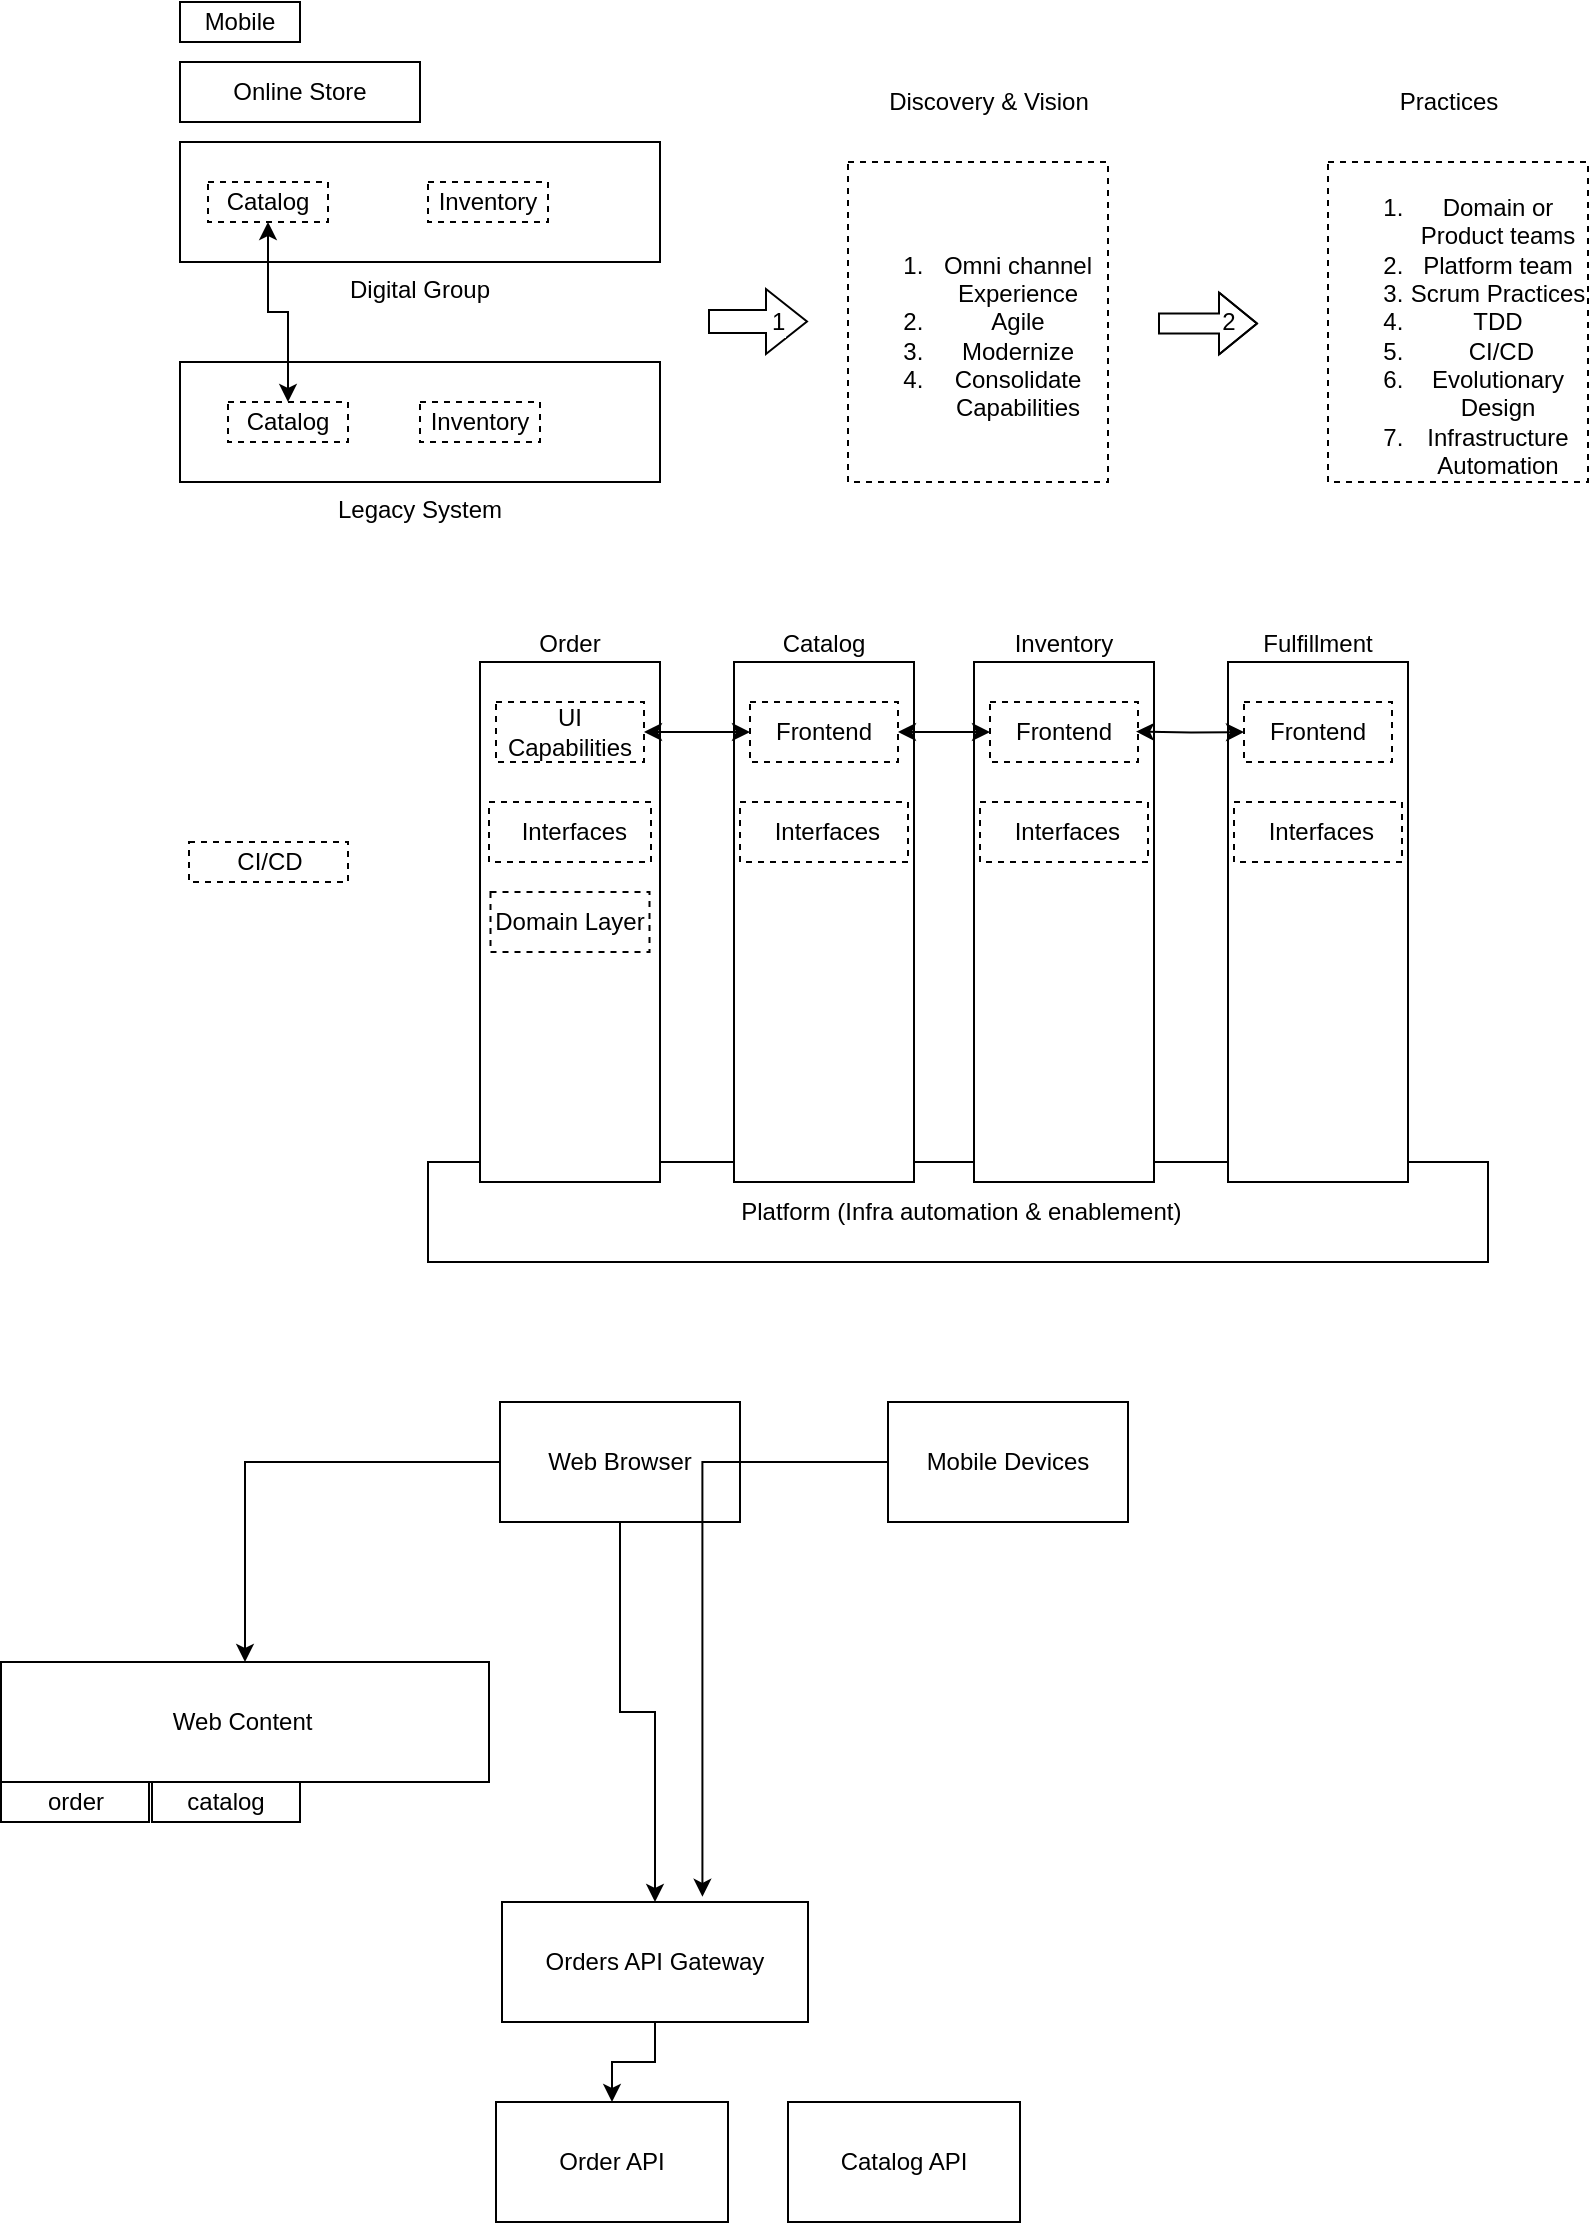 <mxfile version="17.2.4" type="github">
  <diagram id="FR1uCYQZczAYhg5O9wN_" name="Page-1">
    <mxGraphModel dx="2090" dy="643" grid="1" gridSize="10" guides="1" tooltips="1" connect="1" arrows="1" fold="1" page="1" pageScale="1" pageWidth="850" pageHeight="1100" math="0" shadow="0">
      <root>
        <mxCell id="0" />
        <mxCell id="1" parent="0" />
        <mxCell id="0t1lgcjL23reqzB8x4_P-1" value="Digital Group" style="rounded=0;whiteSpace=wrap;html=1;labelPosition=center;verticalLabelPosition=bottom;align=center;verticalAlign=top;" parent="1" vertex="1">
          <mxGeometry x="26" y="150" width="240" height="60" as="geometry" />
        </mxCell>
        <mxCell id="0t1lgcjL23reqzB8x4_P-2" value="Legacy System" style="rounded=0;whiteSpace=wrap;html=1;labelPosition=center;verticalLabelPosition=bottom;align=center;verticalAlign=top;" parent="1" vertex="1">
          <mxGeometry x="26" y="260" width="240" height="60" as="geometry" />
        </mxCell>
        <mxCell id="0t1lgcjL23reqzB8x4_P-4" style="edgeStyle=orthogonalEdgeStyle;rounded=0;orthogonalLoop=1;jettySize=auto;html=1;entryX=0.5;entryY=0;entryDx=0;entryDy=0;startArrow=classic;startFill=1;exitX=0.5;exitY=1;exitDx=0;exitDy=0;" parent="1" source="0t1lgcjL23reqzB8x4_P-12" target="0t1lgcjL23reqzB8x4_P-11" edge="1">
          <mxGeometry relative="1" as="geometry" />
        </mxCell>
        <mxCell id="0t1lgcjL23reqzB8x4_P-3" value="Online Store" style="rounded=0;whiteSpace=wrap;html=1;" parent="1" vertex="1">
          <mxGeometry x="26" y="110" width="120" height="30" as="geometry" />
        </mxCell>
        <mxCell id="0t1lgcjL23reqzB8x4_P-5" value="Mobile" style="rounded=0;whiteSpace=wrap;html=1;" parent="1" vertex="1">
          <mxGeometry x="26" y="80" width="60" height="20" as="geometry" />
        </mxCell>
        <mxCell id="0t1lgcjL23reqzB8x4_P-7" value="&lt;br&gt;&lt;ol&gt;&lt;li&gt;Omni channel Experience&lt;/li&gt;&lt;li&gt;Agile&lt;/li&gt;&lt;li&gt;Modernize &lt;br&gt;&lt;/li&gt;&lt;li&gt;Consolidate Capabilities&lt;br&gt;&lt;/li&gt;&lt;/ol&gt;" style="text;html=1;strokeColor=default;fillColor=none;align=center;verticalAlign=middle;whiteSpace=wrap;rounded=0;labelPosition=center;verticalLabelPosition=middle;dashed=1;" parent="1" vertex="1">
          <mxGeometry x="360" y="160" width="130" height="160" as="geometry" />
        </mxCell>
        <mxCell id="0t1lgcjL23reqzB8x4_P-10" value="&lt;br&gt;&lt;ol&gt;&lt;li&gt;Domain or Product teams&lt;/li&gt;&lt;li&gt;Platform team&lt;/li&gt;&lt;li&gt;Scrum Practices&lt;br&gt;&lt;/li&gt;&lt;li&gt;TDD&lt;br&gt;&lt;/li&gt;&lt;li&gt;&amp;nbsp;CI/CD&lt;/li&gt;&lt;li&gt;Evolutionary Design&lt;br&gt;&lt;/li&gt;&lt;li&gt;Infrastructure Automation &lt;br&gt;&lt;/li&gt;&lt;/ol&gt;" style="text;html=1;strokeColor=default;fillColor=none;align=center;verticalAlign=middle;whiteSpace=wrap;rounded=0;labelPosition=center;verticalLabelPosition=middle;dashed=1;" parent="1" vertex="1">
          <mxGeometry x="600" y="160" width="130" height="160" as="geometry" />
        </mxCell>
        <mxCell id="0t1lgcjL23reqzB8x4_P-11" value="Catalog" style="rounded=0;whiteSpace=wrap;html=1;dashed=1;fontSize=12;strokeColor=default;" parent="1" vertex="1">
          <mxGeometry x="50" y="280" width="60" height="20" as="geometry" />
        </mxCell>
        <mxCell id="0t1lgcjL23reqzB8x4_P-12" value="Catalog" style="rounded=0;whiteSpace=wrap;html=1;dashed=1;fontSize=12;strokeColor=default;" parent="1" vertex="1">
          <mxGeometry x="40" y="170" width="60" height="20" as="geometry" />
        </mxCell>
        <mxCell id="0t1lgcjL23reqzB8x4_P-13" value="Inventory" style="rounded=0;whiteSpace=wrap;html=1;dashed=1;fontSize=12;strokeColor=default;" parent="1" vertex="1">
          <mxGeometry x="150" y="170" width="60" height="20" as="geometry" />
        </mxCell>
        <mxCell id="0t1lgcjL23reqzB8x4_P-14" value="Inventory" style="rounded=0;whiteSpace=wrap;html=1;dashed=1;fontSize=12;strokeColor=default;" parent="1" vertex="1">
          <mxGeometry x="146" y="280" width="60" height="20" as="geometry" />
        </mxCell>
        <mxCell id="0t1lgcjL23reqzB8x4_P-16" value="1" style="shape=flexArrow;endArrow=classic;html=1;rounded=0;fontSize=12;width=11.5;endSize=6.5;labelPosition=right;verticalLabelPosition=middle;align=left;verticalAlign=middle;" parent="1" edge="1">
          <mxGeometry x="0.2" width="50" height="50" relative="1" as="geometry">
            <mxPoint x="290" y="239.75" as="sourcePoint" />
            <mxPoint x="340" y="239.75" as="targetPoint" />
            <Array as="points" />
            <mxPoint as="offset" />
          </mxGeometry>
        </mxCell>
        <mxCell id="0t1lgcjL23reqzB8x4_P-17" value="" style="shape=flexArrow;endArrow=classic;html=1;rounded=0;fontSize=12;" parent="1" edge="1">
          <mxGeometry width="50" height="50" relative="1" as="geometry">
            <mxPoint x="515" y="240.75" as="sourcePoint" />
            <mxPoint x="565" y="240.75" as="targetPoint" />
            <Array as="points">
              <mxPoint x="545" y="240.75" />
            </Array>
          </mxGeometry>
        </mxCell>
        <mxCell id="0t1lgcjL23reqzB8x4_P-18" value="2" style="edgeLabel;html=1;align=center;verticalAlign=middle;resizable=0;points=[];fontSize=12;labelPosition=center;verticalLabelPosition=middle;" parent="0t1lgcjL23reqzB8x4_P-17" vertex="1" connectable="0">
          <mxGeometry x="-0.04" y="3" relative="1" as="geometry">
            <mxPoint x="11" y="2" as="offset" />
          </mxGeometry>
        </mxCell>
        <mxCell id="0t1lgcjL23reqzB8x4_P-19" value="Discovery &amp;amp; Vision" style="text;html=1;align=center;verticalAlign=middle;resizable=0;points=[];autosize=1;strokeColor=none;fillColor=none;fontSize=12;" parent="1" vertex="1">
          <mxGeometry x="370" y="120" width="120" height="20" as="geometry" />
        </mxCell>
        <mxCell id="0t1lgcjL23reqzB8x4_P-20" value="Practices" style="text;html=1;align=center;verticalAlign=middle;resizable=0;points=[];autosize=1;strokeColor=none;fillColor=none;fontSize=12;" parent="1" vertex="1">
          <mxGeometry x="630" y="120" width="60" height="20" as="geometry" />
        </mxCell>
        <mxCell id="0t1lgcjL23reqzB8x4_P-25" value="&amp;nbsp;Platform (Infra automation &amp;amp; enablement)" style="rounded=0;whiteSpace=wrap;html=1;fontSize=12;strokeColor=default;labelPosition=center;verticalLabelPosition=middle;align=center;verticalAlign=middle;" parent="1" vertex="1">
          <mxGeometry x="150" y="660" width="530" height="50" as="geometry" />
        </mxCell>
        <mxCell id="0t1lgcjL23reqzB8x4_P-27" value="Fulfillment" style="rounded=0;whiteSpace=wrap;html=1;fontSize=12;strokeColor=default;labelPosition=center;verticalLabelPosition=top;align=center;verticalAlign=bottom;" parent="1" vertex="1">
          <mxGeometry x="550" y="410" width="90" height="260" as="geometry" />
        </mxCell>
        <mxCell id="0t1lgcjL23reqzB8x4_P-23" value="Inventory" style="rounded=0;whiteSpace=wrap;html=1;fontSize=12;strokeColor=default;labelPosition=center;verticalLabelPosition=top;align=center;verticalAlign=bottom;" parent="1" vertex="1">
          <mxGeometry x="423" y="410" width="90" height="260" as="geometry" />
        </mxCell>
        <mxCell id="0t1lgcjL23reqzB8x4_P-22" value="Catalog" style="rounded=0;whiteSpace=wrap;html=1;fontSize=12;strokeColor=default;labelPosition=center;verticalLabelPosition=top;align=center;verticalAlign=bottom;" parent="1" vertex="1">
          <mxGeometry x="303" y="410" width="90" height="260" as="geometry" />
        </mxCell>
        <mxCell id="0t1lgcjL23reqzB8x4_P-21" value="Order" style="rounded=0;whiteSpace=wrap;html=1;fontSize=12;strokeColor=default;labelPosition=center;verticalLabelPosition=top;align=center;verticalAlign=bottom;" parent="1" vertex="1">
          <mxGeometry x="176" y="410" width="90" height="260" as="geometry" />
        </mxCell>
        <mxCell id="0t1lgcjL23reqzB8x4_P-38" style="edgeStyle=orthogonalEdgeStyle;rounded=0;orthogonalLoop=1;jettySize=auto;html=1;entryX=0;entryY=0.5;entryDx=0;entryDy=0;fontSize=12;startArrow=classic;startFill=1;" parent="1" source="0t1lgcjL23reqzB8x4_P-28" target="0t1lgcjL23reqzB8x4_P-35" edge="1">
          <mxGeometry relative="1" as="geometry" />
        </mxCell>
        <mxCell id="0t1lgcjL23reqzB8x4_P-28" value="UI Capabilities" style="rounded=0;whiteSpace=wrap;html=1;fontSize=12;strokeColor=default;dashed=1;" parent="1" vertex="1">
          <mxGeometry x="184" y="430" width="74" height="30" as="geometry" />
        </mxCell>
        <mxCell id="0t1lgcjL23reqzB8x4_P-24" value="&amp;nbsp;Interfaces " style="rounded=0;whiteSpace=wrap;html=1;fontSize=12;strokeColor=default;dashed=1;" parent="1" vertex="1">
          <mxGeometry x="180.5" y="480" width="81" height="30" as="geometry" />
        </mxCell>
        <mxCell id="0t1lgcjL23reqzB8x4_P-30" value="Domain Layer" style="rounded=0;whiteSpace=wrap;html=1;fontSize=12;strokeColor=default;dashed=1;" parent="1" vertex="1">
          <mxGeometry x="181.25" y="525" width="79.5" height="30" as="geometry" />
        </mxCell>
        <mxCell id="0t1lgcjL23reqzB8x4_P-31" value="&amp;nbsp;Interfaces " style="rounded=0;whiteSpace=wrap;html=1;fontSize=12;strokeColor=default;dashed=1;" parent="1" vertex="1">
          <mxGeometry x="306" y="480" width="84" height="30" as="geometry" />
        </mxCell>
        <mxCell id="0t1lgcjL23reqzB8x4_P-32" value="&amp;nbsp;Interfaces " style="rounded=0;whiteSpace=wrap;html=1;fontSize=12;strokeColor=default;dashed=1;" parent="1" vertex="1">
          <mxGeometry x="426" y="480" width="84" height="30" as="geometry" />
        </mxCell>
        <mxCell id="0t1lgcjL23reqzB8x4_P-33" value="&amp;nbsp;Interfaces " style="rounded=0;whiteSpace=wrap;html=1;fontSize=12;strokeColor=default;dashed=1;" parent="1" vertex="1">
          <mxGeometry x="553" y="480" width="84" height="30" as="geometry" />
        </mxCell>
        <mxCell id="0t1lgcjL23reqzB8x4_P-35" value="Frontend " style="rounded=0;whiteSpace=wrap;html=1;fontSize=12;strokeColor=default;dashed=1;" parent="1" vertex="1">
          <mxGeometry x="311" y="430" width="74" height="30" as="geometry" />
        </mxCell>
        <mxCell id="0t1lgcjL23reqzB8x4_P-36" value="Frontend " style="rounded=0;whiteSpace=wrap;html=1;fontSize=12;strokeColor=default;dashed=1;" parent="1" vertex="1">
          <mxGeometry x="431" y="430" width="74" height="30" as="geometry" />
        </mxCell>
        <mxCell id="0t1lgcjL23reqzB8x4_P-37" value="Frontend " style="rounded=0;whiteSpace=wrap;html=1;fontSize=12;strokeColor=default;dashed=1;" parent="1" vertex="1">
          <mxGeometry x="558" y="430" width="74" height="30" as="geometry" />
        </mxCell>
        <mxCell id="0t1lgcjL23reqzB8x4_P-39" style="edgeStyle=orthogonalEdgeStyle;rounded=0;orthogonalLoop=1;jettySize=auto;html=1;fontSize=12;startArrow=classic;startFill=1;exitX=1;exitY=0.5;exitDx=0;exitDy=0;" parent="1" source="0t1lgcjL23reqzB8x4_P-35" target="0t1lgcjL23reqzB8x4_P-36" edge="1">
          <mxGeometry relative="1" as="geometry">
            <mxPoint x="354" y="455" as="sourcePoint" />
            <mxPoint x="407" y="455" as="targetPoint" />
          </mxGeometry>
        </mxCell>
        <mxCell id="0t1lgcjL23reqzB8x4_P-40" style="edgeStyle=orthogonalEdgeStyle;rounded=0;orthogonalLoop=1;jettySize=auto;html=1;fontSize=12;startArrow=classic;startFill=1;exitX=1;exitY=0.5;exitDx=0;exitDy=0;entryX=0;entryY=0.5;entryDx=0;entryDy=0;" parent="1" target="0t1lgcjL23reqzB8x4_P-37" edge="1">
          <mxGeometry relative="1" as="geometry">
            <mxPoint x="504" y="444.75" as="sourcePoint" />
            <mxPoint x="550" y="444.75" as="targetPoint" />
          </mxGeometry>
        </mxCell>
        <mxCell id="0t1lgcjL23reqzB8x4_P-41" value="CI/CD" style="rounded=0;whiteSpace=wrap;html=1;fontSize=12;strokeColor=default;dashed=1;" parent="1" vertex="1">
          <mxGeometry x="30.5" y="500" width="79.5" height="20" as="geometry" />
        </mxCell>
        <mxCell id="cV1OFbTri_zamtuJLtMk-9" style="edgeStyle=orthogonalEdgeStyle;rounded=0;orthogonalLoop=1;jettySize=auto;html=1;" edge="1" parent="1" source="cV1OFbTri_zamtuJLtMk-1" target="cV1OFbTri_zamtuJLtMk-3">
          <mxGeometry relative="1" as="geometry" />
        </mxCell>
        <mxCell id="cV1OFbTri_zamtuJLtMk-10" style="edgeStyle=orthogonalEdgeStyle;rounded=0;orthogonalLoop=1;jettySize=auto;html=1;" edge="1" parent="1" source="cV1OFbTri_zamtuJLtMk-1" target="cV1OFbTri_zamtuJLtMk-7">
          <mxGeometry relative="1" as="geometry" />
        </mxCell>
        <mxCell id="cV1OFbTri_zamtuJLtMk-1" value="Web Browser" style="rounded=0;whiteSpace=wrap;html=1;" vertex="1" parent="1">
          <mxGeometry x="186" y="780" width="120" height="60" as="geometry" />
        </mxCell>
        <mxCell id="cV1OFbTri_zamtuJLtMk-11" style="edgeStyle=orthogonalEdgeStyle;rounded=0;orthogonalLoop=1;jettySize=auto;html=1;entryX=0.655;entryY=-0.043;entryDx=0;entryDy=0;entryPerimeter=0;" edge="1" parent="1" source="cV1OFbTri_zamtuJLtMk-2" target="cV1OFbTri_zamtuJLtMk-7">
          <mxGeometry relative="1" as="geometry" />
        </mxCell>
        <mxCell id="cV1OFbTri_zamtuJLtMk-2" value="Mobile Devices" style="rounded=0;whiteSpace=wrap;html=1;" vertex="1" parent="1">
          <mxGeometry x="380" y="780" width="120" height="60" as="geometry" />
        </mxCell>
        <mxCell id="cV1OFbTri_zamtuJLtMk-3" value="Web Content&amp;nbsp;" style="rounded=0;whiteSpace=wrap;html=1;" vertex="1" parent="1">
          <mxGeometry x="-63.5" y="910" width="244" height="60" as="geometry" />
        </mxCell>
        <mxCell id="cV1OFbTri_zamtuJLtMk-4" value="order" style="rounded=0;whiteSpace=wrap;html=1;" vertex="1" parent="1">
          <mxGeometry x="-63.5" y="970" width="74" height="20" as="geometry" />
        </mxCell>
        <mxCell id="cV1OFbTri_zamtuJLtMk-5" value="catalog" style="rounded=0;whiteSpace=wrap;html=1;" vertex="1" parent="1">
          <mxGeometry x="12" y="970" width="74" height="20" as="geometry" />
        </mxCell>
        <mxCell id="cV1OFbTri_zamtuJLtMk-13" style="edgeStyle=orthogonalEdgeStyle;rounded=0;orthogonalLoop=1;jettySize=auto;html=1;" edge="1" parent="1" source="cV1OFbTri_zamtuJLtMk-7" target="cV1OFbTri_zamtuJLtMk-8">
          <mxGeometry relative="1" as="geometry" />
        </mxCell>
        <mxCell id="cV1OFbTri_zamtuJLtMk-7" value="Orders API Gateway" style="rounded=0;whiteSpace=wrap;html=1;" vertex="1" parent="1">
          <mxGeometry x="187" y="1030" width="153" height="60" as="geometry" />
        </mxCell>
        <mxCell id="cV1OFbTri_zamtuJLtMk-8" value="Order API" style="rounded=0;whiteSpace=wrap;html=1;" vertex="1" parent="1">
          <mxGeometry x="184" y="1130" width="116" height="60" as="geometry" />
        </mxCell>
        <mxCell id="cV1OFbTri_zamtuJLtMk-12" value="Catalog API" style="rounded=0;whiteSpace=wrap;html=1;" vertex="1" parent="1">
          <mxGeometry x="330" y="1130" width="116" height="60" as="geometry" />
        </mxCell>
      </root>
    </mxGraphModel>
  </diagram>
</mxfile>
